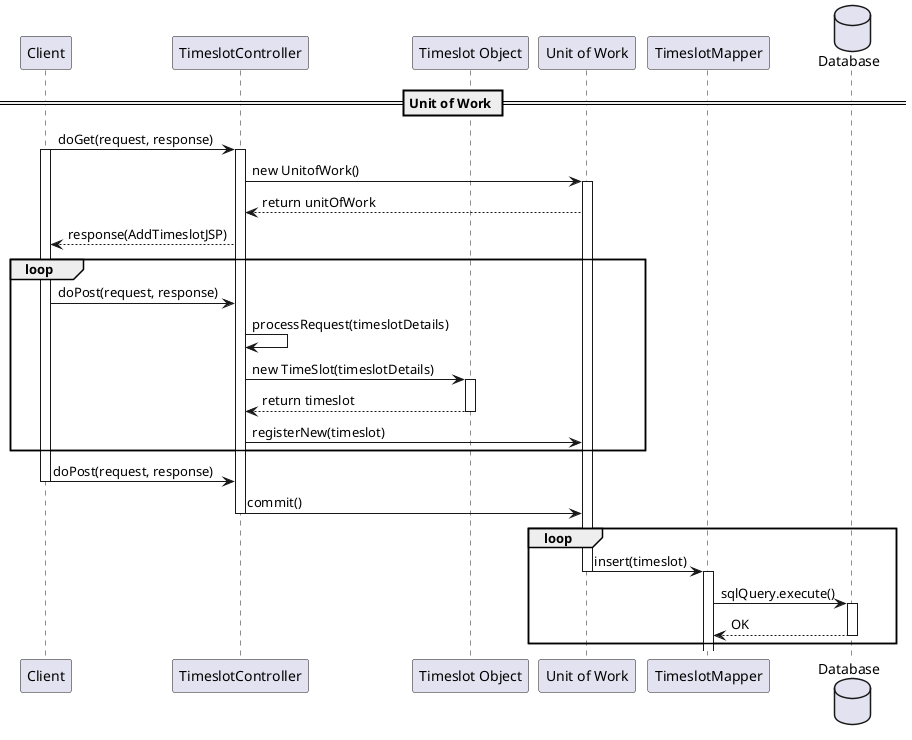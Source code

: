 @startuml
'https://plantuml.com/sequence-diagram

skinparam linetype polyline

participant "Client" as Client
participant "TimeslotController" as TC
participant "Timeslot Object" as TO
participant "Unit of Work" as UoW
participant "TimeslotMapper" as TM
database "Database" as DB



== Unit of Work ==
Client -> TC: doGet(request, response)
activate Client
activate TC
TC -> UoW: new UnitofWork()
activate UoW
UoW --> TC: return unitOfWork
TC --> Client: response(AddTimeslotJSP)

loop
Client -> TC: doPost(request, response)
TC -> TC: processRequest(timeslotDetails)
TC -> TO: new TimeSlot(timeslotDetails)
activate TO
TO --> TC: return timeslot
deactivate TO
TC -> UoW: registerNew(timeslot)
end

Client -> TC: doPost(request, response)
deactivate Client
TC -> UoW: commit()
deactivate TC

loop
UoW -> TM: insert(timeslot)
deactivate UoW
activate TM
TM -> DB: sqlQuery.execute()
activate DB
DB --> TM : OK
deactivate DB
end







@enduml